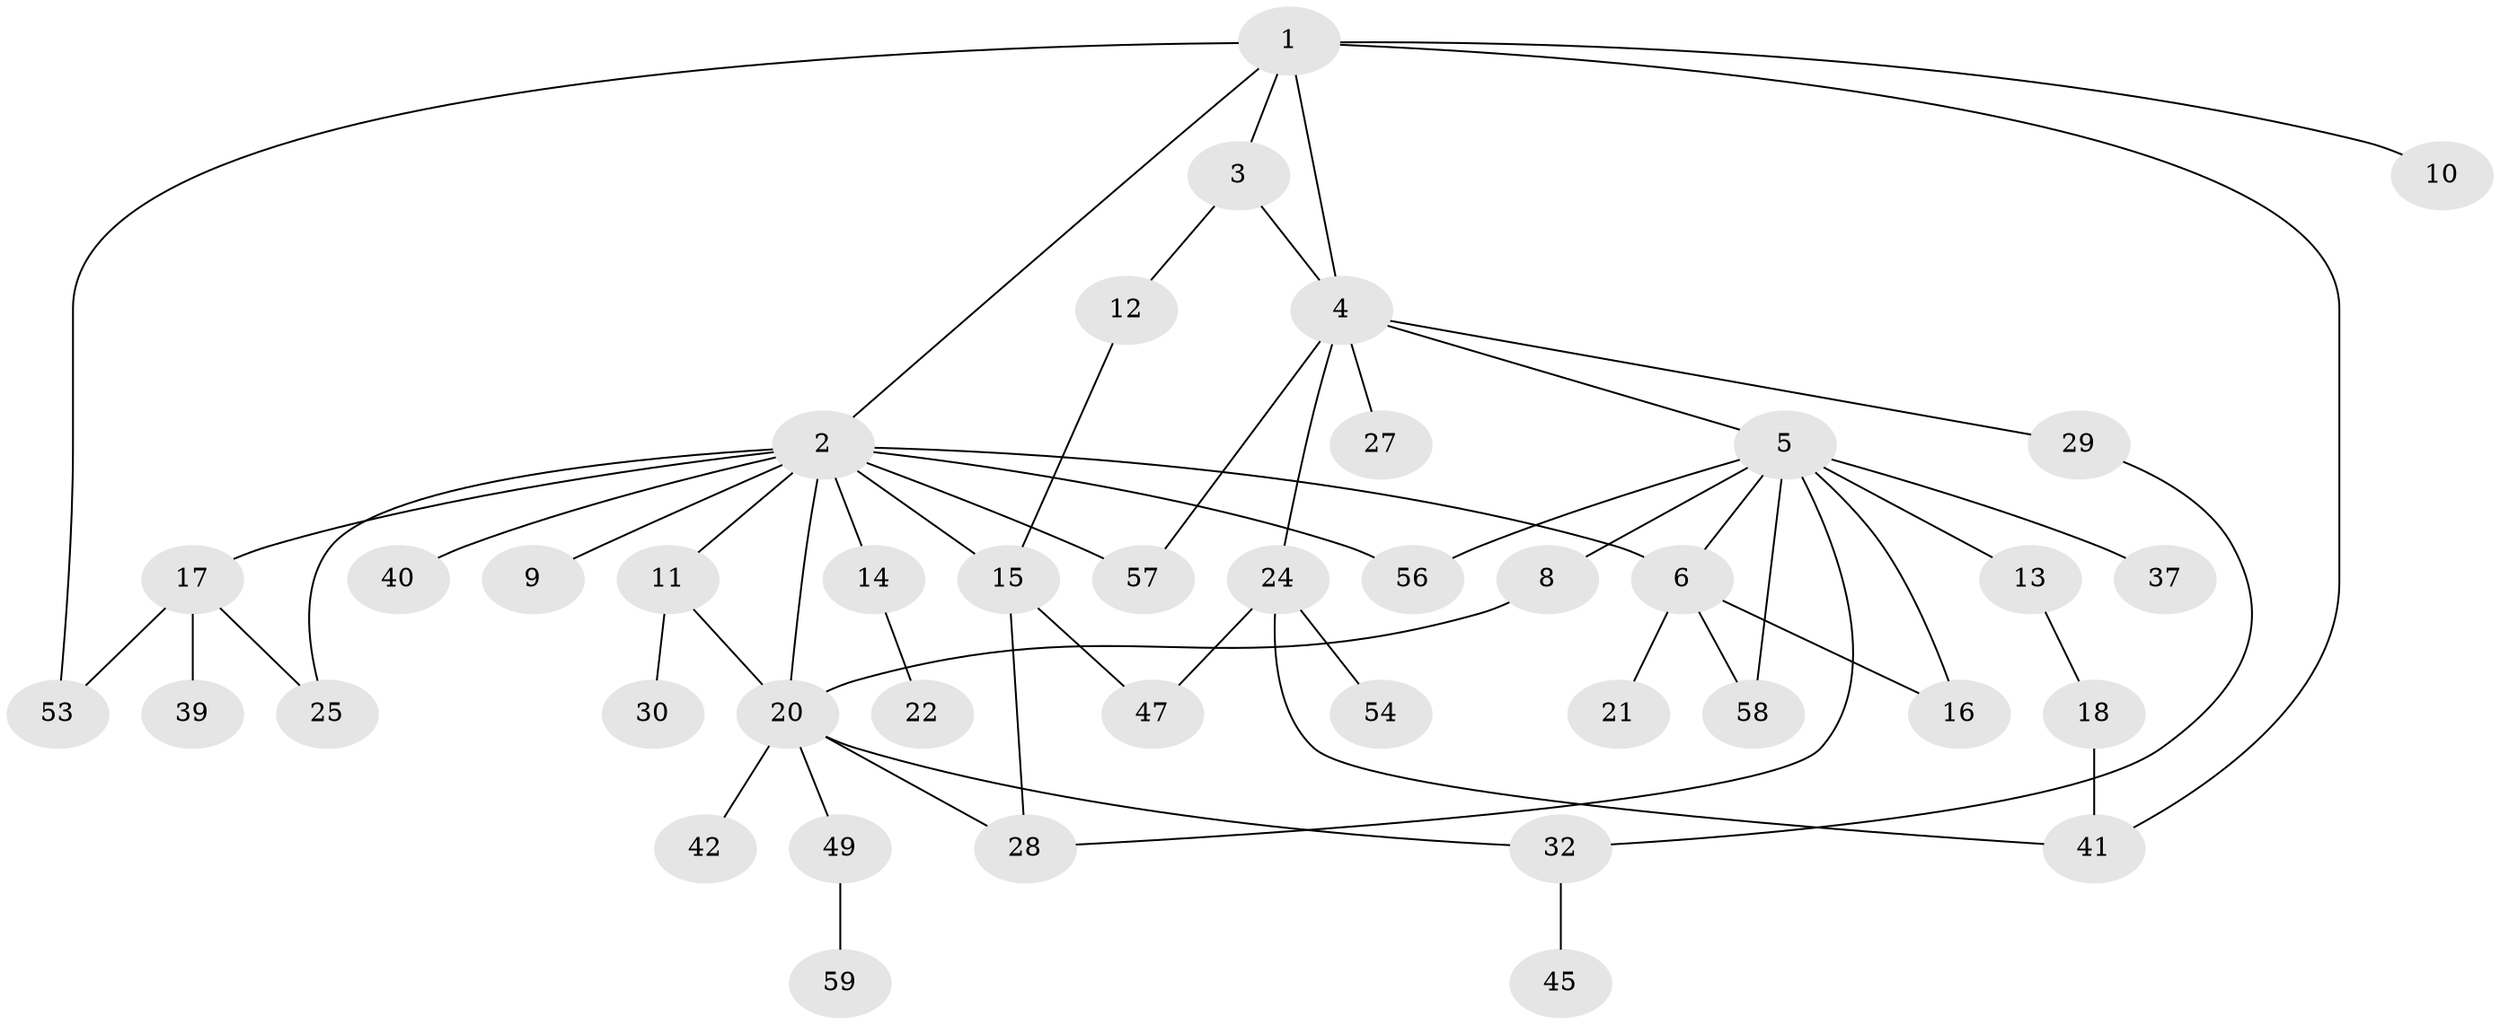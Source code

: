 // Generated by graph-tools (version 1.1) at 2025/51/02/27/25 19:51:56]
// undirected, 41 vertices, 57 edges
graph export_dot {
graph [start="1"]
  node [color=gray90,style=filled];
  1 [super="+23"];
  2 [super="+19"];
  3;
  4 [super="+33"];
  5 [super="+35"];
  6 [super="+7"];
  8;
  9;
  10;
  11;
  12;
  13;
  14 [super="+34"];
  15 [super="+31"];
  16 [super="+36"];
  17 [super="+43"];
  18 [super="+46"];
  20 [super="+26"];
  21;
  22;
  24 [super="+52"];
  25;
  27;
  28 [super="+44"];
  29 [super="+48"];
  30 [super="+55"];
  32 [super="+38"];
  37;
  39;
  40;
  41 [super="+51"];
  42;
  45;
  47;
  49 [super="+50"];
  53;
  54;
  56;
  57;
  58;
  59;
  1 -- 2;
  1 -- 3;
  1 -- 4;
  1 -- 10;
  1 -- 41;
  1 -- 53;
  2 -- 6;
  2 -- 9;
  2 -- 11;
  2 -- 14;
  2 -- 15;
  2 -- 17;
  2 -- 20;
  2 -- 25;
  2 -- 57;
  2 -- 40;
  2 -- 56;
  3 -- 4;
  3 -- 12;
  4 -- 5;
  4 -- 24;
  4 -- 27;
  4 -- 29;
  4 -- 57;
  5 -- 8;
  5 -- 13;
  5 -- 28;
  5 -- 37;
  5 -- 56;
  5 -- 58;
  5 -- 6;
  5 -- 16;
  6 -- 58;
  6 -- 16;
  6 -- 21;
  8 -- 20;
  11 -- 30;
  11 -- 20;
  12 -- 15;
  13 -- 18;
  14 -- 22;
  15 -- 28;
  15 -- 47;
  17 -- 25;
  17 -- 39;
  17 -- 53;
  18 -- 41;
  20 -- 42;
  20 -- 49;
  20 -- 32;
  20 -- 28;
  24 -- 47;
  24 -- 54;
  24 -- 41;
  29 -- 32;
  32 -- 45;
  49 -- 59;
}
